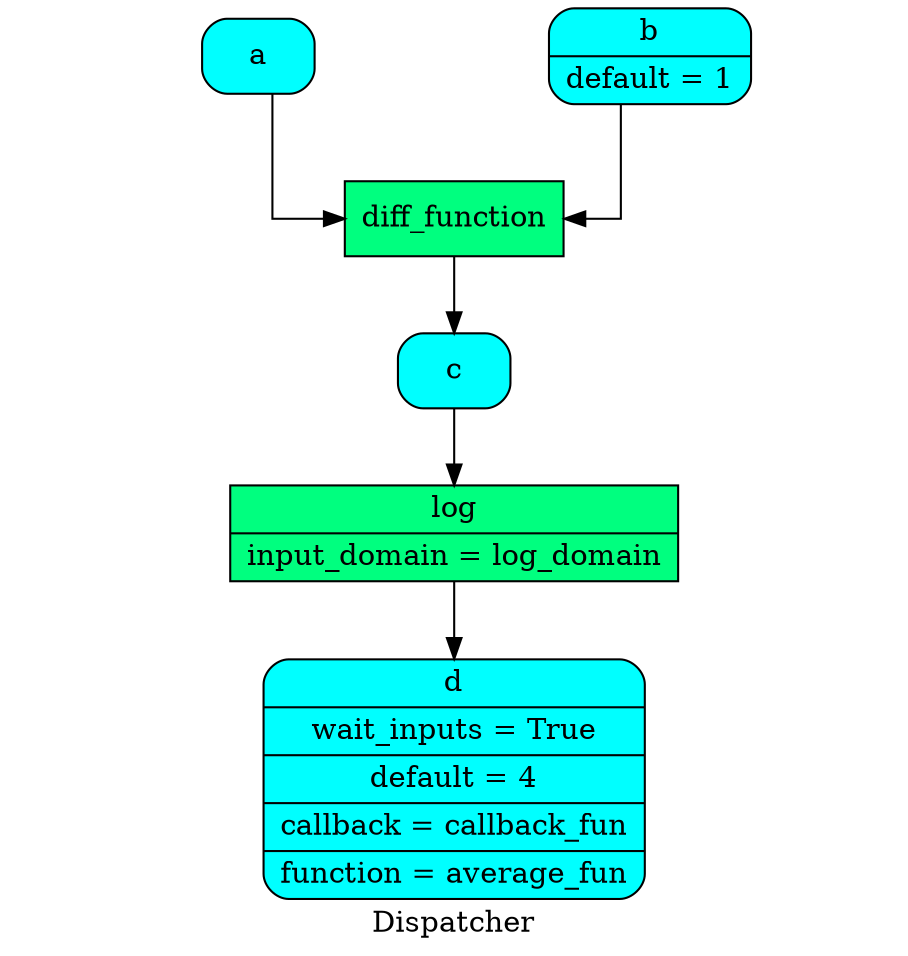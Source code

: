 digraph Dispatcher {
	graph [ratio=1]
	node [style=filled]
	splines = ortho
	label = "Dispatcher"
		Dispatcher_1126692026956011136 [label="{ diff_function  }" fillcolor=springgreen shape=record]
		Dispatcher_6978204315916669291 [label="{ a  }" fillcolor=cyan shape=Mrecord]
		"Dispatcher_-5545055566201825740" [label="{ log | input_domain = log_domain }" fillcolor=springgreen shape=record]
		Dispatcher_5471397706553619705 [label="{ d | wait_inputs = True | default = 4 | callback = callback_fun | function = average_fun }" fillcolor=cyan shape=Mrecord]
		Dispatcher_5731122394292607163 [label="{ b | default = 1 }" fillcolor=cyan shape=Mrecord]
		"Dispatcher_-9068828303841174803" [label="{ c  }" fillcolor=cyan shape=Mrecord]
			Dispatcher_1126692026956011136 -> "Dispatcher_-9068828303841174803"
			Dispatcher_6978204315916669291 -> Dispatcher_1126692026956011136
			"Dispatcher_-5545055566201825740" -> Dispatcher_5471397706553619705
			Dispatcher_5731122394292607163 -> Dispatcher_1126692026956011136
			"Dispatcher_-9068828303841174803" -> "Dispatcher_-5545055566201825740"
}